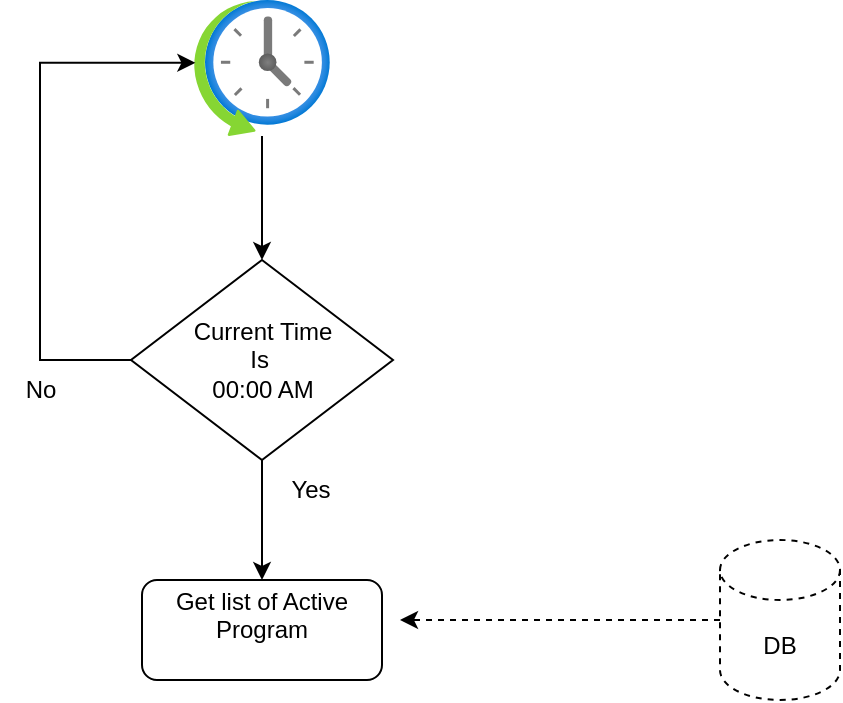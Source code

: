 <mxfile version="24.4.4" type="github">
  <diagram name="Page-1" id="jdECkMy2rMXvg7Pw2sKv">
    <mxGraphModel dx="983" dy="393" grid="1" gridSize="10" guides="1" tooltips="1" connect="1" arrows="1" fold="1" page="1" pageScale="1" pageWidth="850" pageHeight="1100" math="0" shadow="0">
      <root>
        <mxCell id="0" />
        <mxCell id="1" parent="0" />
        <mxCell id="bxhYi168WBRru5iw_rkQ-5" style="edgeStyle=orthogonalEdgeStyle;rounded=0;orthogonalLoop=1;jettySize=auto;html=1;entryX=0.5;entryY=0;entryDx=0;entryDy=0;" edge="1" parent="1" source="bxhYi168WBRru5iw_rkQ-1" target="bxhYi168WBRru5iw_rkQ-2">
          <mxGeometry relative="1" as="geometry" />
        </mxCell>
        <mxCell id="bxhYi168WBRru5iw_rkQ-1" value="" style="image;aspect=fixed;html=1;points=[];align=center;fontSize=12;image=img/lib/azure2/general/Scheduler.svg;" vertex="1" parent="1">
          <mxGeometry x="357" y="20" width="68" height="68" as="geometry" />
        </mxCell>
        <mxCell id="bxhYi168WBRru5iw_rkQ-7" style="edgeStyle=orthogonalEdgeStyle;rounded=0;orthogonalLoop=1;jettySize=auto;html=1;" edge="1" parent="1" source="bxhYi168WBRru5iw_rkQ-2" target="bxhYi168WBRru5iw_rkQ-6">
          <mxGeometry relative="1" as="geometry" />
        </mxCell>
        <mxCell id="bxhYi168WBRru5iw_rkQ-2" value="Current Time&lt;br&gt;Is&amp;nbsp;&lt;br&gt;00:00 AM" style="rhombus;whiteSpace=wrap;html=1;" vertex="1" parent="1">
          <mxGeometry x="325.5" y="150" width="131" height="100" as="geometry" />
        </mxCell>
        <mxCell id="bxhYi168WBRru5iw_rkQ-3" style="edgeStyle=orthogonalEdgeStyle;rounded=0;orthogonalLoop=1;jettySize=auto;html=1;entryX=0.01;entryY=0.462;entryDx=0;entryDy=0;entryPerimeter=0;exitX=0;exitY=0.5;exitDx=0;exitDy=0;" edge="1" parent="1" source="bxhYi168WBRru5iw_rkQ-2" target="bxhYi168WBRru5iw_rkQ-1">
          <mxGeometry relative="1" as="geometry">
            <Array as="points">
              <mxPoint x="280" y="200" />
              <mxPoint x="280" y="51" />
            </Array>
          </mxGeometry>
        </mxCell>
        <mxCell id="bxhYi168WBRru5iw_rkQ-4" value="No" style="text;html=1;align=center;verticalAlign=middle;resizable=0;points=[];autosize=1;strokeColor=none;fillColor=none;" vertex="1" parent="1">
          <mxGeometry x="260" y="200" width="40" height="30" as="geometry" />
        </mxCell>
        <mxCell id="bxhYi168WBRru5iw_rkQ-6" value="Get list of Active Program&lt;div&gt;&lt;br&gt;&lt;/div&gt;" style="rounded=1;whiteSpace=wrap;html=1;" vertex="1" parent="1">
          <mxGeometry x="331" y="310" width="120" height="50" as="geometry" />
        </mxCell>
        <mxCell id="bxhYi168WBRru5iw_rkQ-8" value="Yes" style="text;html=1;align=center;verticalAlign=middle;resizable=0;points=[];autosize=1;strokeColor=none;fillColor=none;" vertex="1" parent="1">
          <mxGeometry x="395" y="250" width="40" height="30" as="geometry" />
        </mxCell>
        <mxCell id="bxhYi168WBRru5iw_rkQ-10" style="edgeStyle=orthogonalEdgeStyle;rounded=0;orthogonalLoop=1;jettySize=auto;html=1;dashed=1;" edge="1" parent="1" source="bxhYi168WBRru5iw_rkQ-9">
          <mxGeometry relative="1" as="geometry">
            <mxPoint x="460" y="330" as="targetPoint" />
          </mxGeometry>
        </mxCell>
        <mxCell id="bxhYi168WBRru5iw_rkQ-9" value="DB" style="shape=cylinder3;whiteSpace=wrap;html=1;boundedLbl=1;backgroundOutline=1;size=15;dashed=1;" vertex="1" parent="1">
          <mxGeometry x="620" y="290" width="60" height="80" as="geometry" />
        </mxCell>
      </root>
    </mxGraphModel>
  </diagram>
</mxfile>
